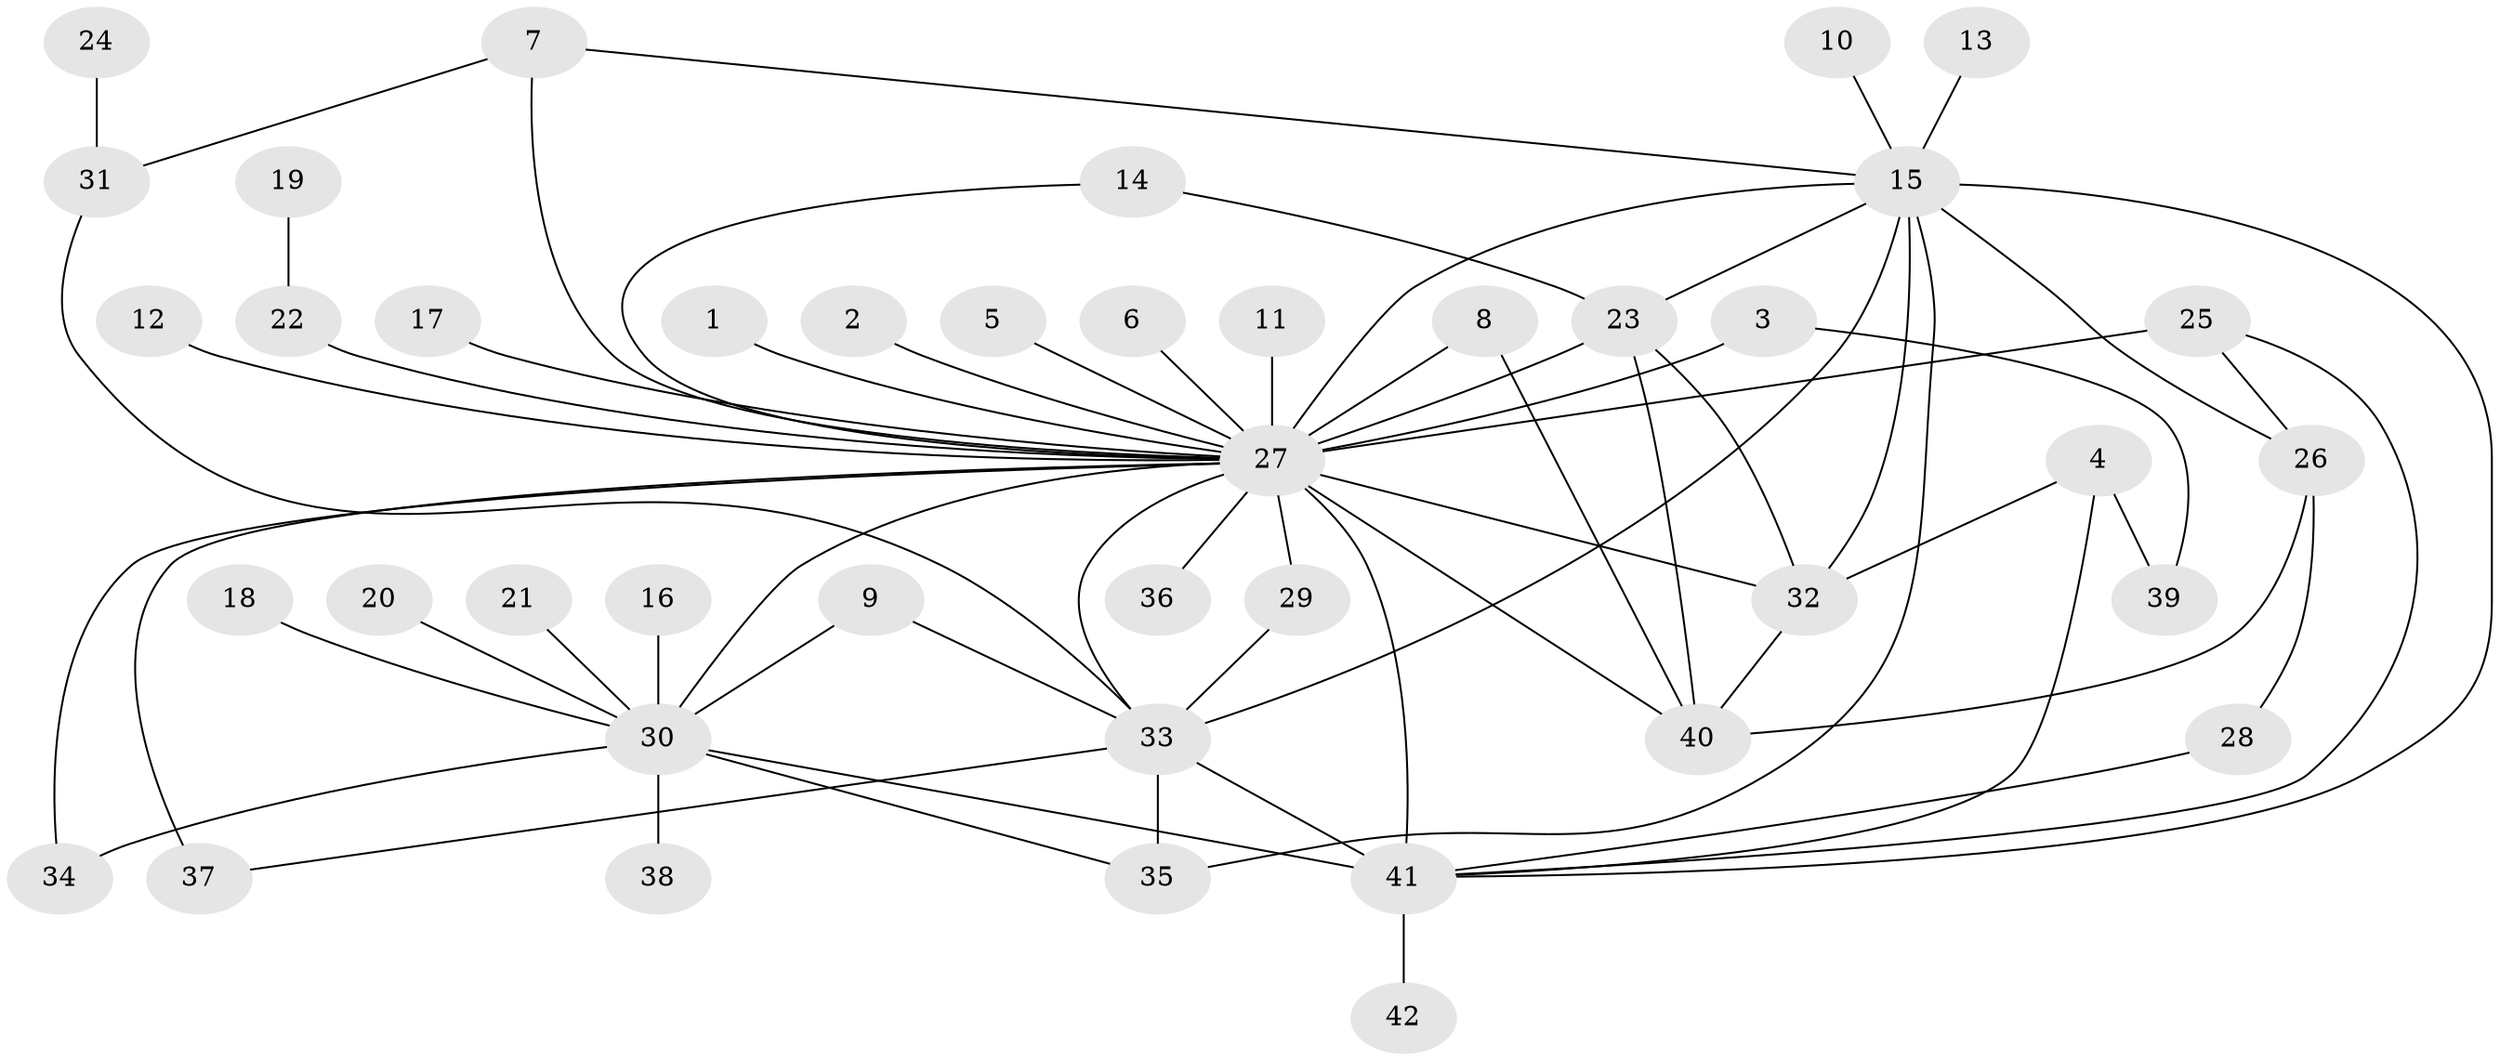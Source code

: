 // original degree distribution, {14: 0.007246376811594203, 38: 0.007246376811594203, 2: 0.2608695652173913, 8: 0.014492753623188406, 5: 0.036231884057971016, 4: 0.07971014492753623, 3: 0.13043478260869565, 13: 0.007246376811594203, 1: 0.4492753623188406, 12: 0.007246376811594203}
// Generated by graph-tools (version 1.1) at 2025/36/03/04/25 23:36:46]
// undirected, 42 vertices, 66 edges
graph export_dot {
  node [color=gray90,style=filled];
  1;
  2;
  3;
  4;
  5;
  6;
  7;
  8;
  9;
  10;
  11;
  12;
  13;
  14;
  15;
  16;
  17;
  18;
  19;
  20;
  21;
  22;
  23;
  24;
  25;
  26;
  27;
  28;
  29;
  30;
  31;
  32;
  33;
  34;
  35;
  36;
  37;
  38;
  39;
  40;
  41;
  42;
  1 -- 27 [weight=1.0];
  2 -- 27 [weight=1.0];
  3 -- 27 [weight=1.0];
  3 -- 39 [weight=1.0];
  4 -- 32 [weight=1.0];
  4 -- 39 [weight=1.0];
  4 -- 41 [weight=1.0];
  5 -- 27 [weight=1.0];
  6 -- 27 [weight=1.0];
  7 -- 15 [weight=1.0];
  7 -- 27 [weight=1.0];
  7 -- 31 [weight=1.0];
  8 -- 27 [weight=1.0];
  8 -- 40 [weight=1.0];
  9 -- 30 [weight=1.0];
  9 -- 33 [weight=1.0];
  10 -- 15 [weight=1.0];
  11 -- 27 [weight=1.0];
  12 -- 27 [weight=1.0];
  13 -- 15 [weight=1.0];
  14 -- 23 [weight=1.0];
  14 -- 27 [weight=1.0];
  15 -- 23 [weight=1.0];
  15 -- 26 [weight=1.0];
  15 -- 27 [weight=1.0];
  15 -- 32 [weight=1.0];
  15 -- 33 [weight=1.0];
  15 -- 35 [weight=1.0];
  15 -- 41 [weight=1.0];
  16 -- 30 [weight=1.0];
  17 -- 27 [weight=1.0];
  18 -- 30 [weight=1.0];
  19 -- 22 [weight=1.0];
  20 -- 30 [weight=1.0];
  21 -- 30 [weight=1.0];
  22 -- 27 [weight=1.0];
  23 -- 27 [weight=2.0];
  23 -- 32 [weight=1.0];
  23 -- 40 [weight=1.0];
  24 -- 31 [weight=1.0];
  25 -- 26 [weight=1.0];
  25 -- 27 [weight=4.0];
  25 -- 41 [weight=1.0];
  26 -- 28 [weight=1.0];
  26 -- 40 [weight=1.0];
  27 -- 29 [weight=1.0];
  27 -- 30 [weight=1.0];
  27 -- 32 [weight=1.0];
  27 -- 33 [weight=2.0];
  27 -- 34 [weight=1.0];
  27 -- 36 [weight=1.0];
  27 -- 37 [weight=2.0];
  27 -- 40 [weight=1.0];
  27 -- 41 [weight=4.0];
  28 -- 41 [weight=1.0];
  29 -- 33 [weight=1.0];
  30 -- 34 [weight=1.0];
  30 -- 35 [weight=1.0];
  30 -- 38 [weight=1.0];
  30 -- 41 [weight=1.0];
  31 -- 33 [weight=1.0];
  32 -- 40 [weight=1.0];
  33 -- 35 [weight=2.0];
  33 -- 37 [weight=1.0];
  33 -- 41 [weight=3.0];
  41 -- 42 [weight=1.0];
}

